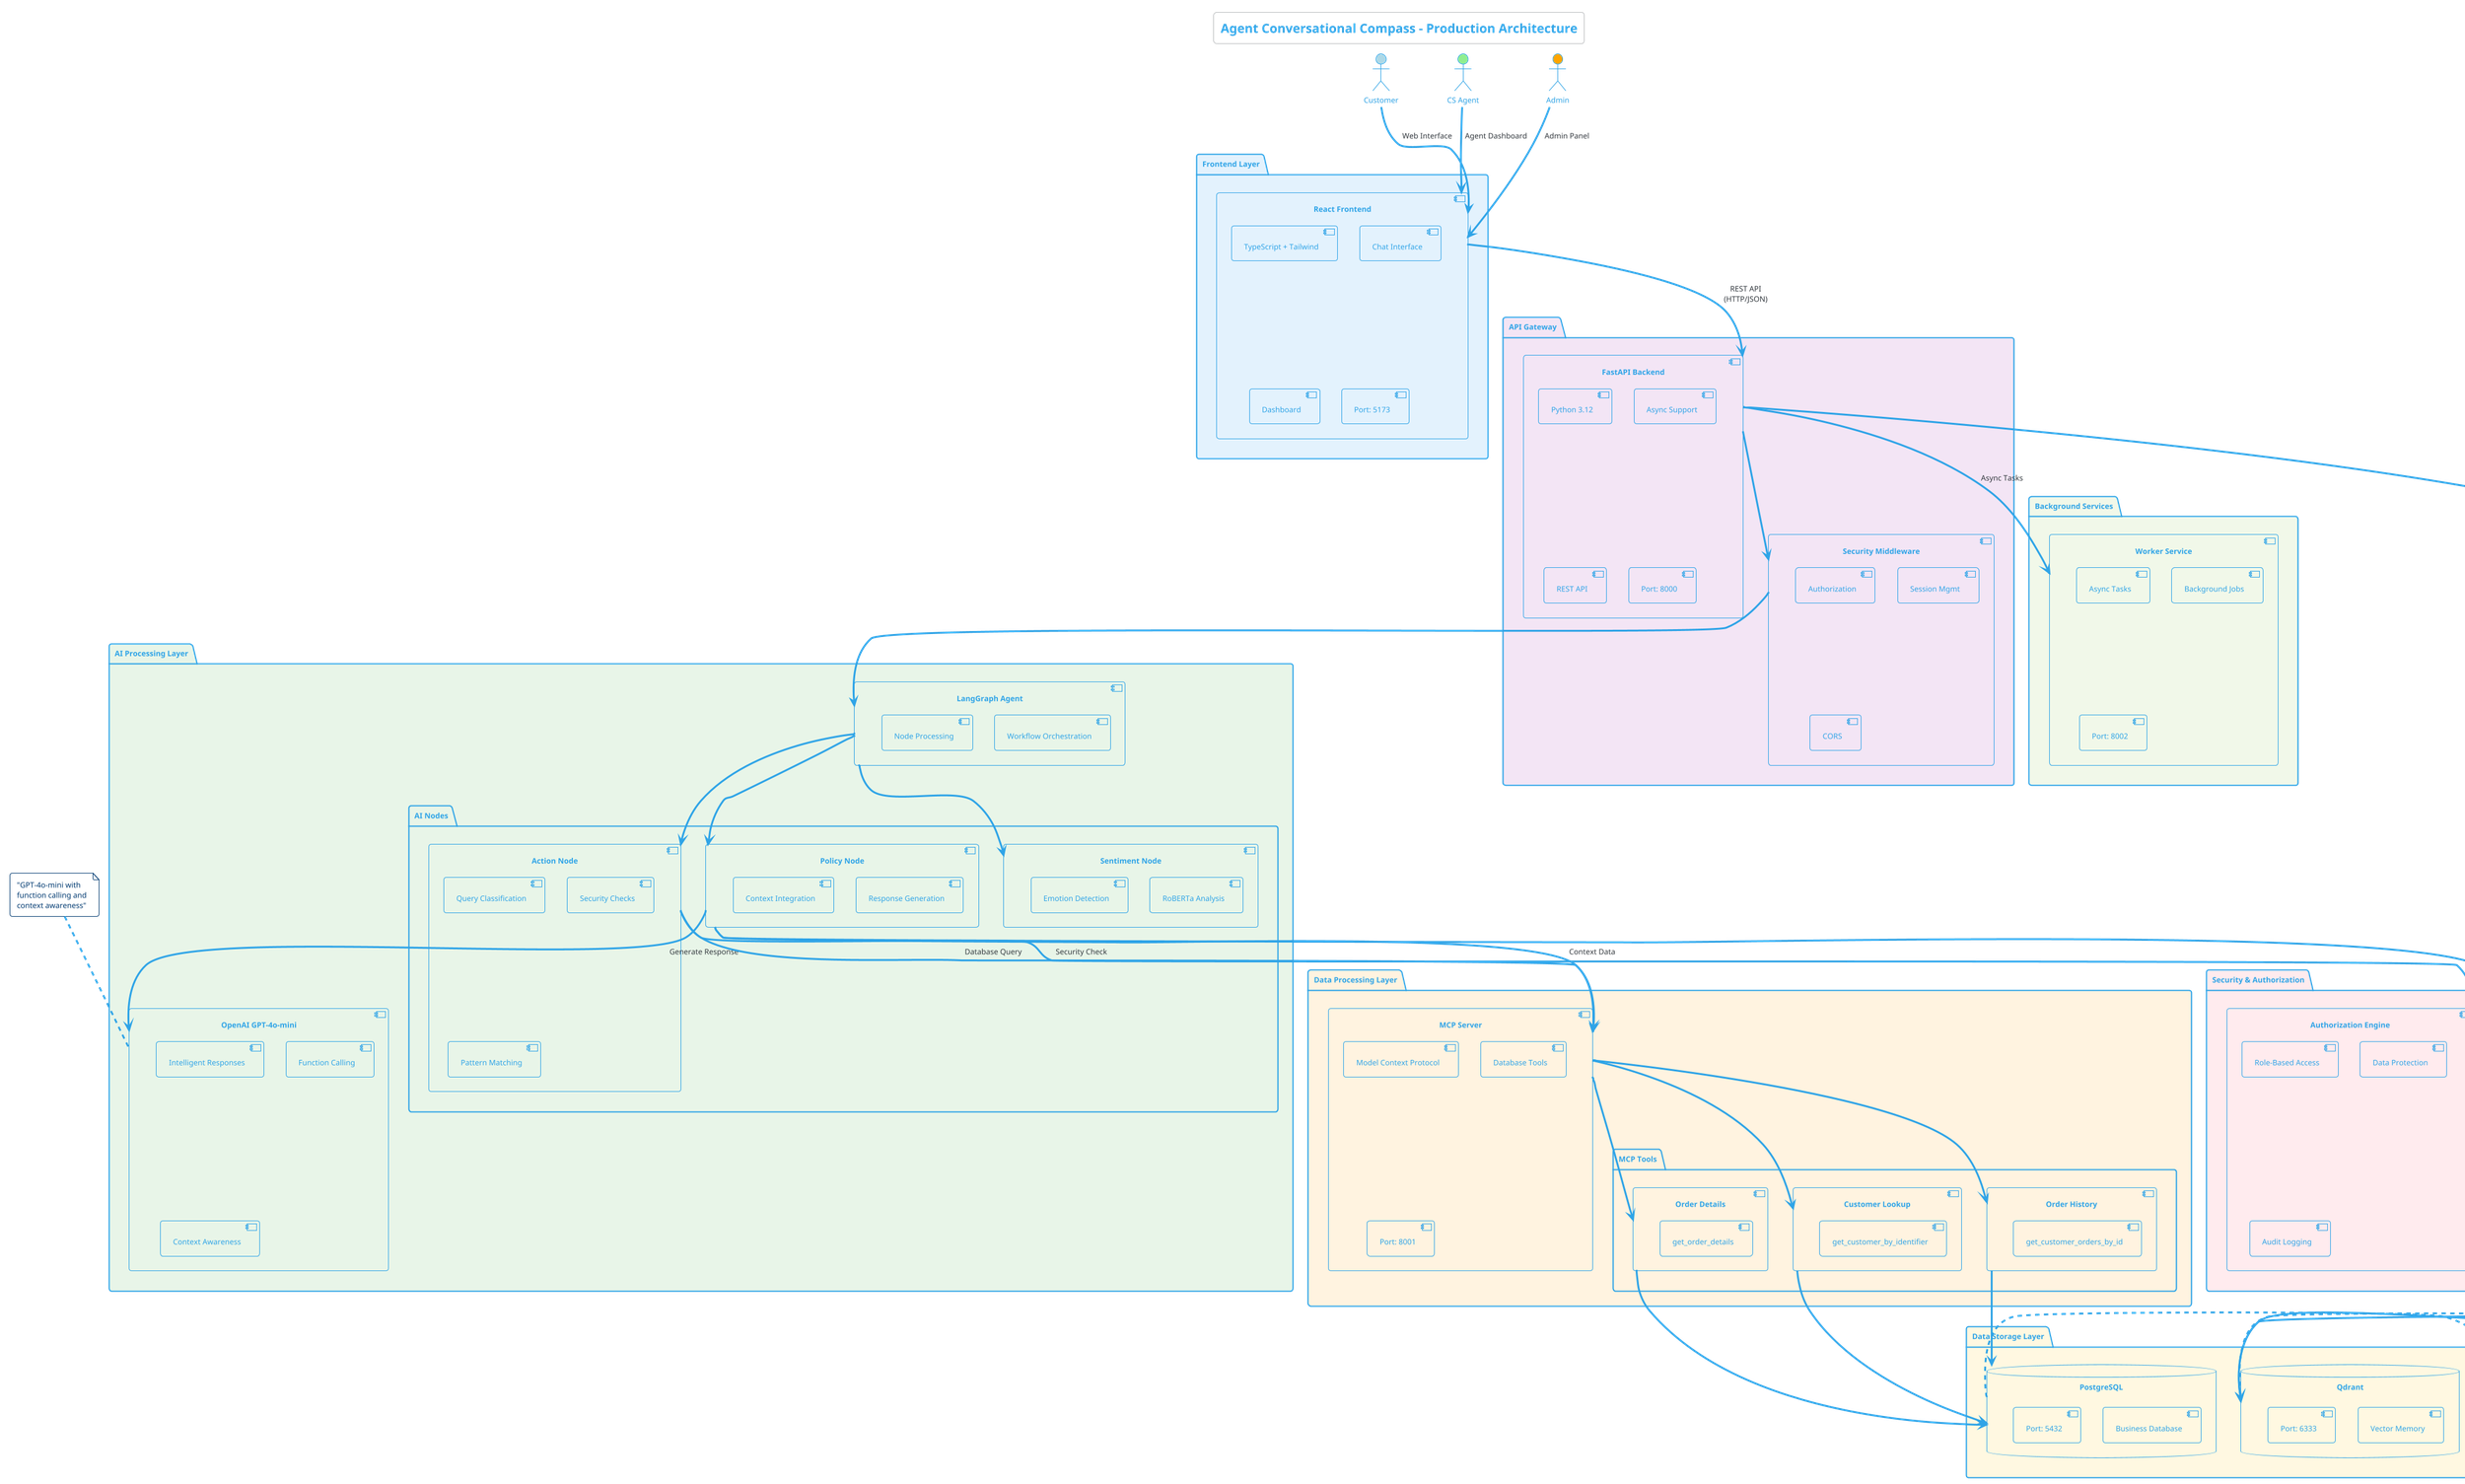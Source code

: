 @startuml Agent Conversational Compass Architecture

!theme cerulean-outline
title Agent Conversational Compass - Production Architecture

' Define actors and external systems
actor "Customer" as customer #lightblue
actor "CS Agent" as agent #lightgreen
actor "Admin" as admin #orange

' Frontend Layer
package "Frontend Layer" #e3f2fd {
    component "React Frontend" as frontend {
        [TypeScript + Tailwind] as ui
        [Chat Interface] as chat
        [Dashboard] as dashboard
        [Port: 5173] as fe_port
    }
}

' API Gateway Layer
package "API Gateway" #f3e5f5 {
    component "FastAPI Backend" as backend {
        [Python 3.12] as python
        [Async Support] as async
        [REST API] as api
        [Port: 8000] as be_port
    }
    component "Security Middleware" as security {
        [Authorization] as auth
        [Session Mgmt] as session
        [CORS] as cors
    }
}

' AI Processing Layer
package "AI Processing Layer" #e8f5e8 {
    component "LangGraph Agent" as langgraph {
        [Workflow Orchestration] as workflow
        [Node Processing] as nodes
    }
    
    package "AI Nodes" {
        component "Action Node" as action_node {
            [Query Classification] as classify
            [Security Checks] as sec_check
            [Pattern Matching] as pattern
        }
        component "Policy Node" as policy_node {
            [Response Generation] as response
            [Context Integration] as context
        }
        component "Sentiment Node" as sentiment_node {
            [RoBERTa Analysis] as roberta
            [Emotion Detection] as emotion
        }
    }
    
    component "OpenAI GPT-4o-mini" as openai {
        [Intelligent Responses] as gpt
        [Function Calling] as functions
        [Context Awareness] as ai_context
    }
}

' Data Processing Layer
package "Data Processing Layer" #fff3e0 {
    component "MCP Server" as mcp {
        [Model Context Protocol] as protocol
        [Database Tools] as tools
        [Port: 8001] as mcp_port
    }
    
    package "MCP Tools" {
        component "Customer Lookup" as customer_lookup {
            [get_customer_by_identifier] as get_customer
        }
        component "Order History" as order_history {
            [get_customer_orders_by_id] as get_orders
        }
        component "Order Details" as order_details {
            [get_order_details] as get_order
        }
    }
}

' Data Storage Layer
package "Data Storage Layer" #fff8e1 {
    database "PostgreSQL" as postgres {
        [Business Database] as business_db
        [Port: 5432] as pg_port
    }
    
    database "Qdrant" as qdrant {
        [Vector Memory] as vector_db
        [Port: 6333] as qd_port
    }
}

' Background Services
package "Background Services" #f1f8e9 {
    component "Worker Service" as worker {
        [Async Tasks] as tasks
        [Background Jobs] as jobs
        [Port: 8002] as worker_port
    }
}

' Security & Authorization Layer
package "Security & Authorization" #ffebee {
    component "Authorization Engine" as auth_engine {
        [Role-Based Access] as rbac
        [Data Protection] as protection
        [Audit Logging] as audit
    }
}

' User interactions
customer --> frontend : "Web Interface"
agent --> frontend : "Agent Dashboard"
admin --> frontend : "Admin Panel"

' Frontend to Backend
frontend --> backend : "REST API\n(HTTP/JSON)"

' Backend processing flow
backend --> security
security --> langgraph

' AI processing flow
langgraph --> action_node
langgraph --> policy_node
langgraph --> sentiment_node

action_node --> auth_engine : "Security Check"
policy_node --> openai : "Generate Response"

' Data access flow
action_node --> mcp : "Database Query"
policy_node --> mcp : "Context Data"

mcp --> customer_lookup
mcp --> order_history
mcp --> order_details

customer_lookup --> postgres
order_history --> postgres
order_details --> postgres

' Memory management
backend --> qdrant : "Store/Retrieve\nConversations"
policy_node --> qdrant : "Memory Context"

' Background processing
backend --> worker : "Async Tasks"

' Notes and annotations
note top of openai : "GPT-4o-mini with\nfunction calling and\ncontext awareness"

note right of postgres : "Complete e-commerce\ndatabase with customers,\norders, products, and\nshipping information"

note left of qdrant : "Vector database for\nconversation memory,\nsemantic search, and\ncross-session history"

note bottom of auth_engine : "Role-based security:\n- Customers: own data only\n- Agents: all customer data\n- Admins: full system access"

@enduml 